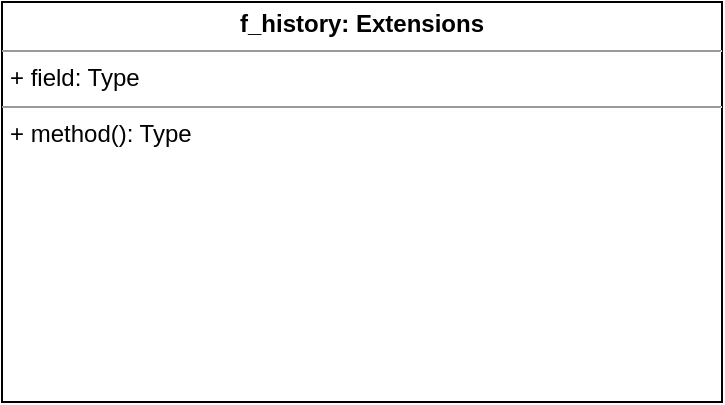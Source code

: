 <mxfile version="16.2.7" type="github">
  <diagram id="F6dejco-vLdCvROrpyGz" name="Page-1">
    <mxGraphModel dx="813" dy="417" grid="1" gridSize="10" guides="1" tooltips="1" connect="1" arrows="1" fold="1" page="1" pageScale="1" pageWidth="850" pageHeight="1100" math="0" shadow="0">
      <root>
        <mxCell id="0" />
        <mxCell id="1" parent="0" />
        <mxCell id="k03NUY0ryn75V1PkE8L--1" value="&lt;p style=&quot;margin: 0px ; margin-top: 4px ; text-align: center&quot;&gt;&lt;b&gt;f_history: Extensions&lt;br&gt;&lt;/b&gt;&lt;/p&gt;&lt;hr size=&quot;1&quot;&gt;&lt;p style=&quot;margin: 0px ; margin-left: 4px&quot;&gt;+ field: Type&lt;/p&gt;&lt;hr size=&quot;1&quot;&gt;&lt;p style=&quot;margin: 0px ; margin-left: 4px&quot;&gt;+ method(): Type&lt;/p&gt;" style="verticalAlign=top;align=left;overflow=fill;fontSize=12;fontFamily=Helvetica;html=1;" vertex="1" parent="1">
          <mxGeometry x="40" y="40" width="360" height="200" as="geometry" />
        </mxCell>
      </root>
    </mxGraphModel>
  </diagram>
</mxfile>
